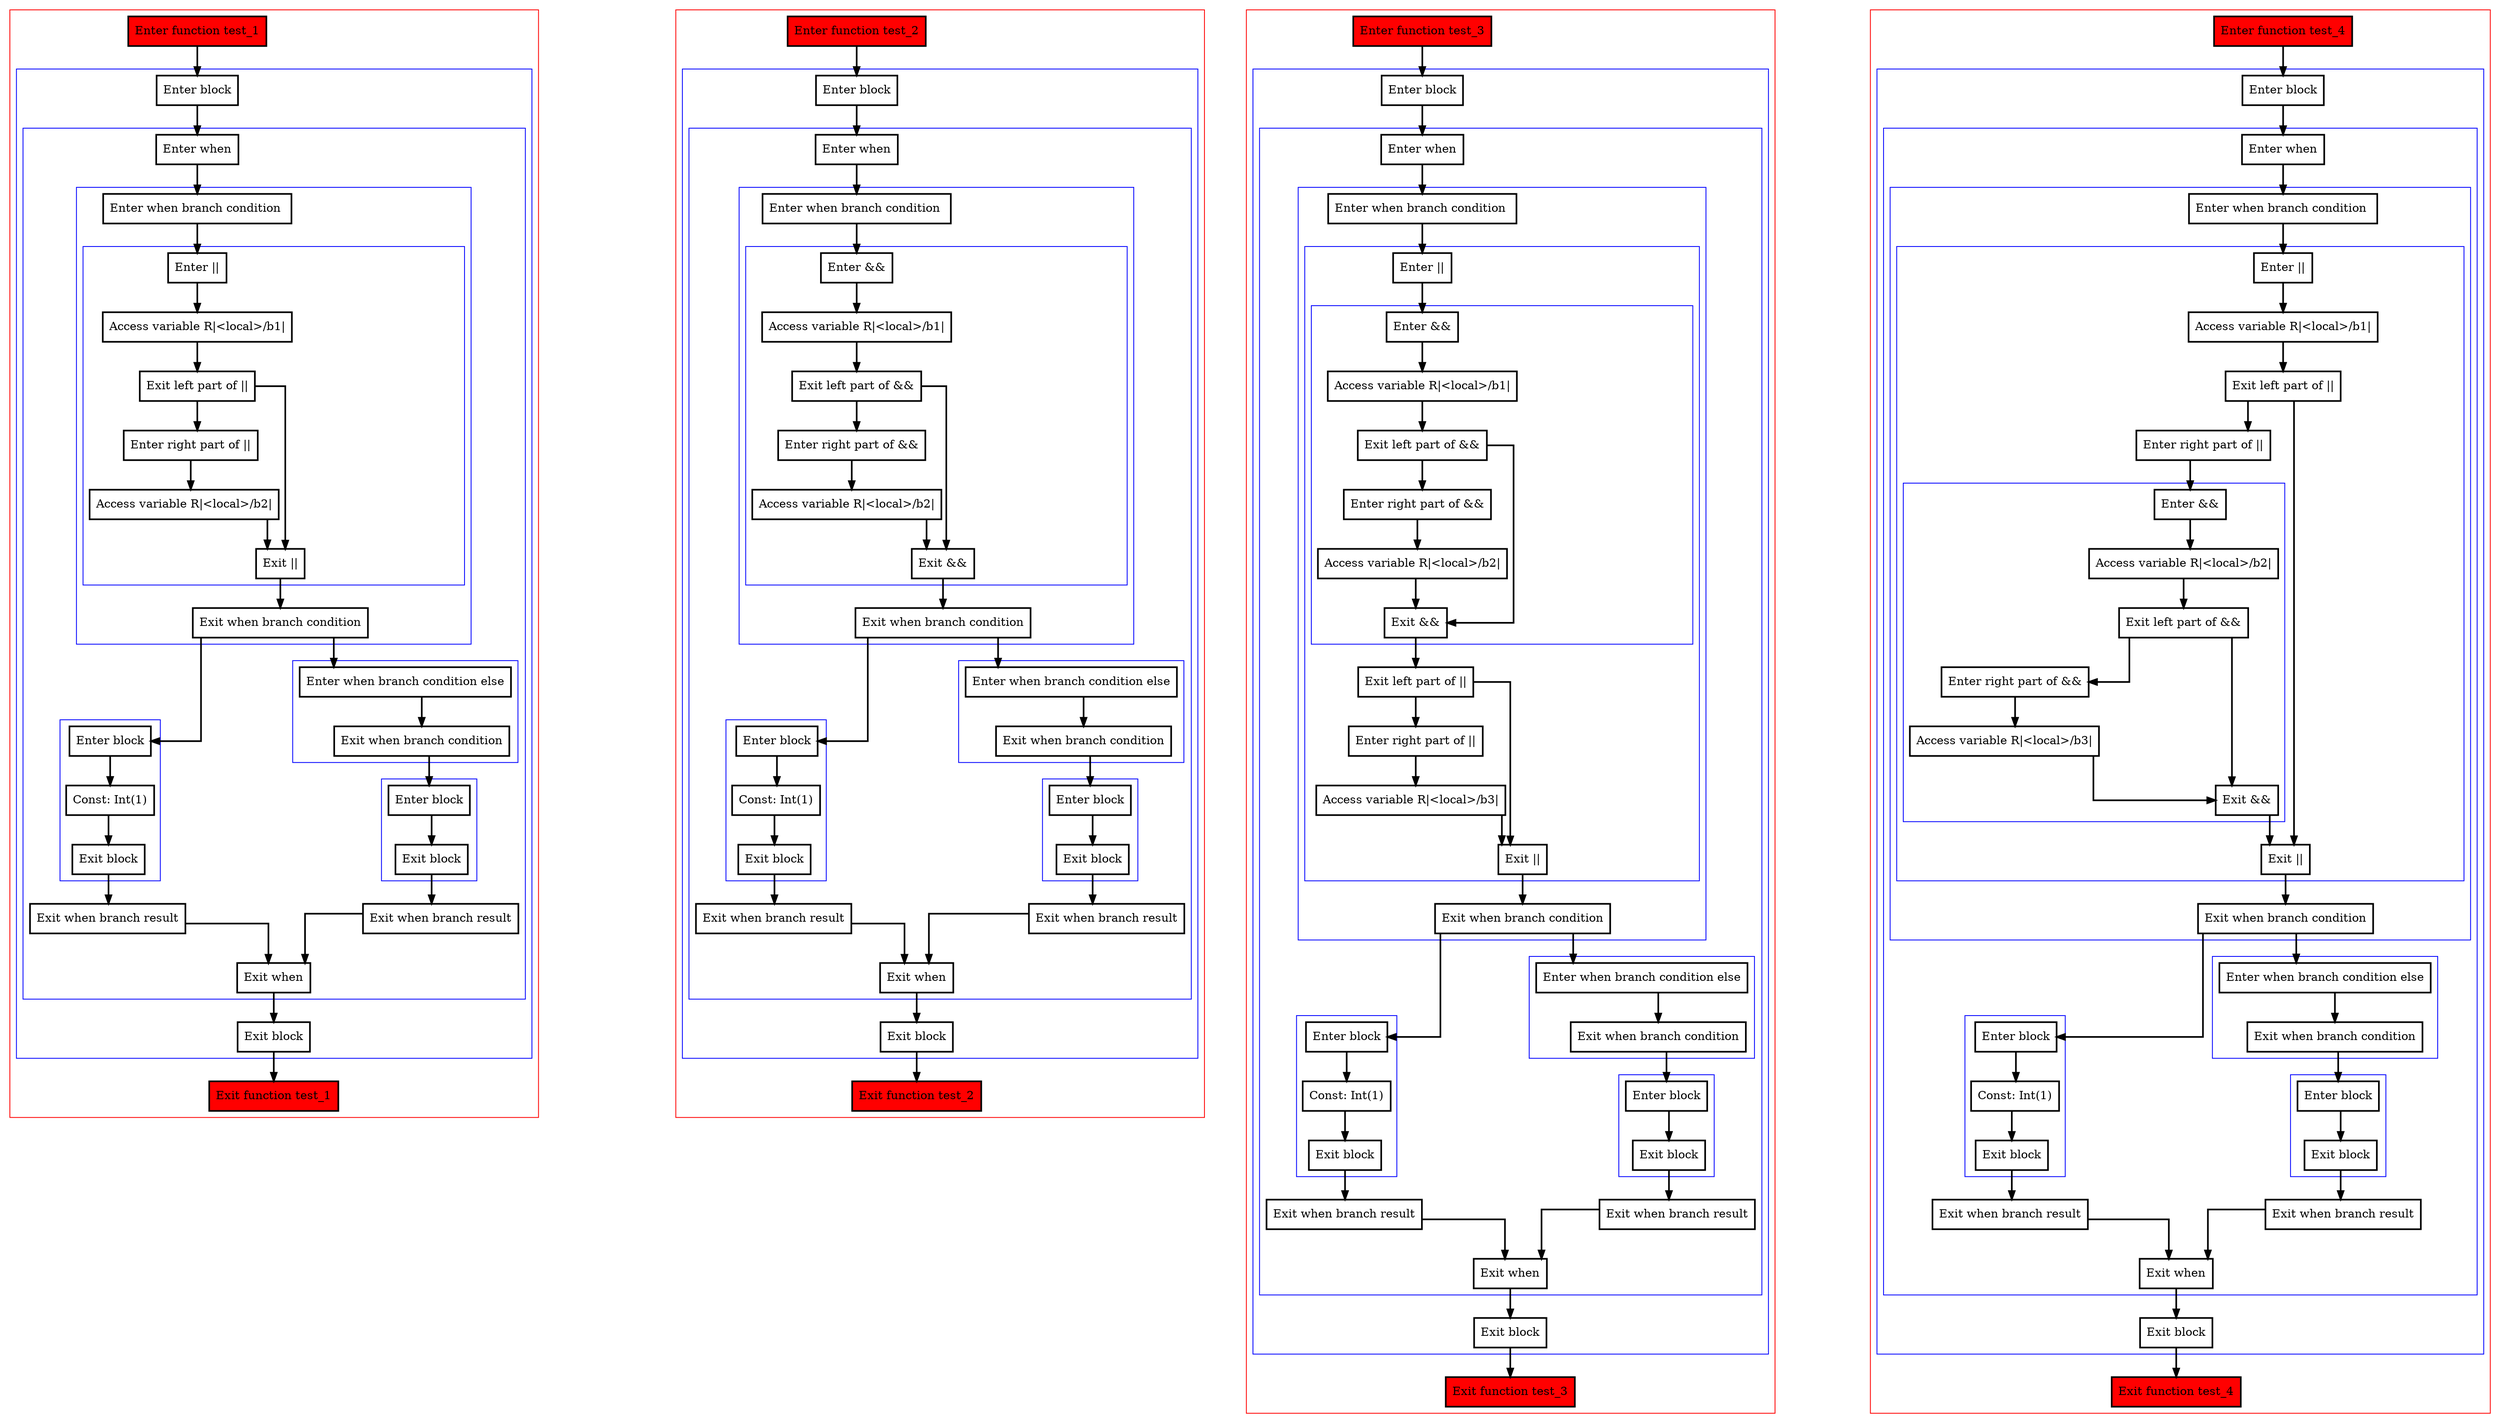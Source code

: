 digraph binaryOperations_kt {
  graph [splines=ortho nodesep=3]
  node [shape=box penwidth=2]
  edge [penwidth=2]

  subgraph cluster_0 {
    color=red
    0 [label="Enter function test_1" style="filled" fillcolor=red];
    subgraph cluster_1 {
      color=blue
      1 [label="Enter block"];
      subgraph cluster_2 {
        color=blue
        2 [label="Enter when"];
        subgraph cluster_3 {
          color=blue
          3 [label="Enter when branch condition "];
          subgraph cluster_4 {
            color=blue
            4 [label="Enter ||"];
            5 [label="Access variable R|<local>/b1|"];
            6 [label="Exit left part of ||"];
            7 [label="Enter right part of ||"];
            8 [label="Access variable R|<local>/b2|"];
            9 [label="Exit ||"];
          }
          10 [label="Exit when branch condition"];
        }
        subgraph cluster_5 {
          color=blue
          11 [label="Enter block"];
          12 [label="Const: Int(1)"];
          13 [label="Exit block"];
        }
        14 [label="Exit when branch result"];
        subgraph cluster_6 {
          color=blue
          15 [label="Enter when branch condition else"];
          16 [label="Exit when branch condition"];
        }
        subgraph cluster_7 {
          color=blue
          17 [label="Enter block"];
          18 [label="Exit block"];
        }
        19 [label="Exit when branch result"];
        20 [label="Exit when"];
      }
      21 [label="Exit block"];
    }
    22 [label="Exit function test_1" style="filled" fillcolor=red];
  }

  0 -> {1};
  1 -> {2};
  2 -> {3};
  3 -> {4};
  4 -> {5};
  5 -> {6};
  6 -> {9 7};
  7 -> {8};
  8 -> {9};
  9 -> {10};
  10 -> {11 15};
  11 -> {12};
  12 -> {13};
  13 -> {14};
  14 -> {20};
  15 -> {16};
  16 -> {17};
  17 -> {18};
  18 -> {19};
  19 -> {20};
  20 -> {21};
  21 -> {22};

  subgraph cluster_8 {
    color=red
    23 [label="Enter function test_2" style="filled" fillcolor=red];
    subgraph cluster_9 {
      color=blue
      24 [label="Enter block"];
      subgraph cluster_10 {
        color=blue
        25 [label="Enter when"];
        subgraph cluster_11 {
          color=blue
          26 [label="Enter when branch condition "];
          subgraph cluster_12 {
            color=blue
            27 [label="Enter &&"];
            28 [label="Access variable R|<local>/b1|"];
            29 [label="Exit left part of &&"];
            30 [label="Enter right part of &&"];
            31 [label="Access variable R|<local>/b2|"];
            32 [label="Exit &&"];
          }
          33 [label="Exit when branch condition"];
        }
        subgraph cluster_13 {
          color=blue
          34 [label="Enter block"];
          35 [label="Const: Int(1)"];
          36 [label="Exit block"];
        }
        37 [label="Exit when branch result"];
        subgraph cluster_14 {
          color=blue
          38 [label="Enter when branch condition else"];
          39 [label="Exit when branch condition"];
        }
        subgraph cluster_15 {
          color=blue
          40 [label="Enter block"];
          41 [label="Exit block"];
        }
        42 [label="Exit when branch result"];
        43 [label="Exit when"];
      }
      44 [label="Exit block"];
    }
    45 [label="Exit function test_2" style="filled" fillcolor=red];
  }

  23 -> {24};
  24 -> {25};
  25 -> {26};
  26 -> {27};
  27 -> {28};
  28 -> {29};
  29 -> {32 30};
  30 -> {31};
  31 -> {32};
  32 -> {33};
  33 -> {34 38};
  34 -> {35};
  35 -> {36};
  36 -> {37};
  37 -> {43};
  38 -> {39};
  39 -> {40};
  40 -> {41};
  41 -> {42};
  42 -> {43};
  43 -> {44};
  44 -> {45};

  subgraph cluster_16 {
    color=red
    46 [label="Enter function test_3" style="filled" fillcolor=red];
    subgraph cluster_17 {
      color=blue
      47 [label="Enter block"];
      subgraph cluster_18 {
        color=blue
        48 [label="Enter when"];
        subgraph cluster_19 {
          color=blue
          49 [label="Enter when branch condition "];
          subgraph cluster_20 {
            color=blue
            50 [label="Enter ||"];
            subgraph cluster_21 {
              color=blue
              51 [label="Enter &&"];
              52 [label="Access variable R|<local>/b1|"];
              53 [label="Exit left part of &&"];
              54 [label="Enter right part of &&"];
              55 [label="Access variable R|<local>/b2|"];
              56 [label="Exit &&"];
            }
            57 [label="Exit left part of ||"];
            58 [label="Enter right part of ||"];
            59 [label="Access variable R|<local>/b3|"];
            60 [label="Exit ||"];
          }
          61 [label="Exit when branch condition"];
        }
        subgraph cluster_22 {
          color=blue
          62 [label="Enter block"];
          63 [label="Const: Int(1)"];
          64 [label="Exit block"];
        }
        65 [label="Exit when branch result"];
        subgraph cluster_23 {
          color=blue
          66 [label="Enter when branch condition else"];
          67 [label="Exit when branch condition"];
        }
        subgraph cluster_24 {
          color=blue
          68 [label="Enter block"];
          69 [label="Exit block"];
        }
        70 [label="Exit when branch result"];
        71 [label="Exit when"];
      }
      72 [label="Exit block"];
    }
    73 [label="Exit function test_3" style="filled" fillcolor=red];
  }

  46 -> {47};
  47 -> {48};
  48 -> {49};
  49 -> {50};
  50 -> {51};
  51 -> {52};
  52 -> {53};
  53 -> {56 54};
  54 -> {55};
  55 -> {56};
  56 -> {57};
  57 -> {60 58};
  58 -> {59};
  59 -> {60};
  60 -> {61};
  61 -> {62 66};
  62 -> {63};
  63 -> {64};
  64 -> {65};
  65 -> {71};
  66 -> {67};
  67 -> {68};
  68 -> {69};
  69 -> {70};
  70 -> {71};
  71 -> {72};
  72 -> {73};

  subgraph cluster_25 {
    color=red
    74 [label="Enter function test_4" style="filled" fillcolor=red];
    subgraph cluster_26 {
      color=blue
      75 [label="Enter block"];
      subgraph cluster_27 {
        color=blue
        76 [label="Enter when"];
        subgraph cluster_28 {
          color=blue
          77 [label="Enter when branch condition "];
          subgraph cluster_29 {
            color=blue
            78 [label="Enter ||"];
            79 [label="Access variable R|<local>/b1|"];
            80 [label="Exit left part of ||"];
            81 [label="Enter right part of ||"];
            subgraph cluster_30 {
              color=blue
              82 [label="Enter &&"];
              83 [label="Access variable R|<local>/b2|"];
              84 [label="Exit left part of &&"];
              85 [label="Enter right part of &&"];
              86 [label="Access variable R|<local>/b3|"];
              87 [label="Exit &&"];
            }
            88 [label="Exit ||"];
          }
          89 [label="Exit when branch condition"];
        }
        subgraph cluster_31 {
          color=blue
          90 [label="Enter block"];
          91 [label="Const: Int(1)"];
          92 [label="Exit block"];
        }
        93 [label="Exit when branch result"];
        subgraph cluster_32 {
          color=blue
          94 [label="Enter when branch condition else"];
          95 [label="Exit when branch condition"];
        }
        subgraph cluster_33 {
          color=blue
          96 [label="Enter block"];
          97 [label="Exit block"];
        }
        98 [label="Exit when branch result"];
        99 [label="Exit when"];
      }
      100 [label="Exit block"];
    }
    101 [label="Exit function test_4" style="filled" fillcolor=red];
  }

  74 -> {75};
  75 -> {76};
  76 -> {77};
  77 -> {78};
  78 -> {79};
  79 -> {80};
  80 -> {88 81};
  81 -> {82};
  82 -> {83};
  83 -> {84};
  84 -> {87 85};
  85 -> {86};
  86 -> {87};
  87 -> {88};
  88 -> {89};
  89 -> {90 94};
  90 -> {91};
  91 -> {92};
  92 -> {93};
  93 -> {99};
  94 -> {95};
  95 -> {96};
  96 -> {97};
  97 -> {98};
  98 -> {99};
  99 -> {100};
  100 -> {101};

}
